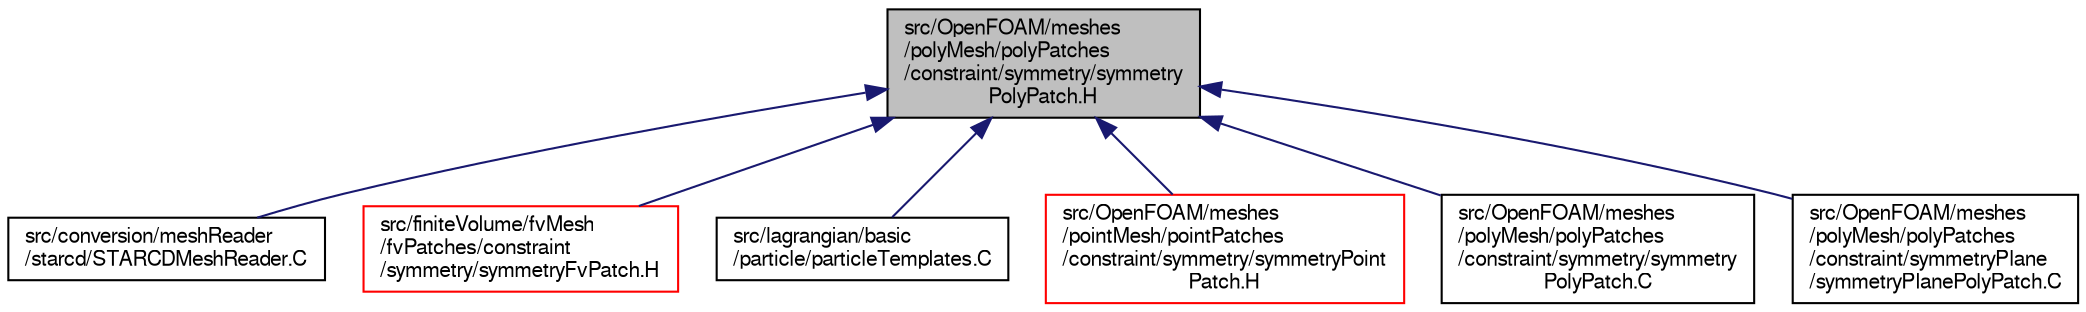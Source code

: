 digraph "src/OpenFOAM/meshes/polyMesh/polyPatches/constraint/symmetry/symmetryPolyPatch.H"
{
  bgcolor="transparent";
  edge [fontname="FreeSans",fontsize="10",labelfontname="FreeSans",labelfontsize="10"];
  node [fontname="FreeSans",fontsize="10",shape=record];
  Node152 [label="src/OpenFOAM/meshes\l/polyMesh/polyPatches\l/constraint/symmetry/symmetry\lPolyPatch.H",height=0.2,width=0.4,color="black", fillcolor="grey75", style="filled", fontcolor="black"];
  Node152 -> Node153 [dir="back",color="midnightblue",fontsize="10",style="solid",fontname="FreeSans"];
  Node153 [label="src/conversion/meshReader\l/starcd/STARCDMeshReader.C",height=0.2,width=0.4,color="black",URL="$a00200.html"];
  Node152 -> Node154 [dir="back",color="midnightblue",fontsize="10",style="solid",fontname="FreeSans"];
  Node154 [label="src/finiteVolume/fvMesh\l/fvPatches/constraint\l/symmetry/symmetryFvPatch.H",height=0.2,width=0.4,color="red",URL="$a03632.html"];
  Node152 -> Node180 [dir="back",color="midnightblue",fontsize="10",style="solid",fontname="FreeSans"];
  Node180 [label="src/lagrangian/basic\l/particle/particleTemplates.C",height=0.2,width=0.4,color="black",URL="$a04901.html"];
  Node152 -> Node181 [dir="back",color="midnightblue",fontsize="10",style="solid",fontname="FreeSans"];
  Node181 [label="src/OpenFOAM/meshes\l/pointMesh/pointPatches\l/constraint/symmetry/symmetryPoint\lPatch.H",height=0.2,width=0.4,color="red",URL="$a11474.html"];
  Node152 -> Node203 [dir="back",color="midnightblue",fontsize="10",style="solid",fontname="FreeSans"];
  Node203 [label="src/OpenFOAM/meshes\l/polyMesh/polyPatches\l/constraint/symmetry/symmetry\lPolyPatch.C",height=0.2,width=0.4,color="black",URL="$a11726.html"];
  Node152 -> Node204 [dir="back",color="midnightblue",fontsize="10",style="solid",fontname="FreeSans"];
  Node204 [label="src/OpenFOAM/meshes\l/polyMesh/polyPatches\l/constraint/symmetryPlane\l/symmetryPlanePolyPatch.C",height=0.2,width=0.4,color="black",URL="$a11732.html"];
}
